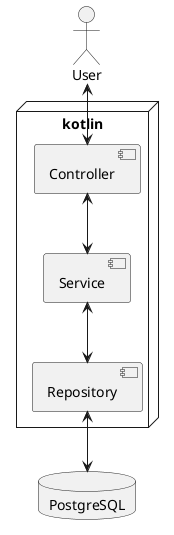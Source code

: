 @startuml
actor "User" as User
node "kotlin" {
    component "Controller" as Controller
    component "Service" as Service
    component "Repository" as Repository
}
database "PostgreSQL" as database

User <--> Controller
Controller <--> Service
Service <--> Repository
Repository <--> database
@enduml